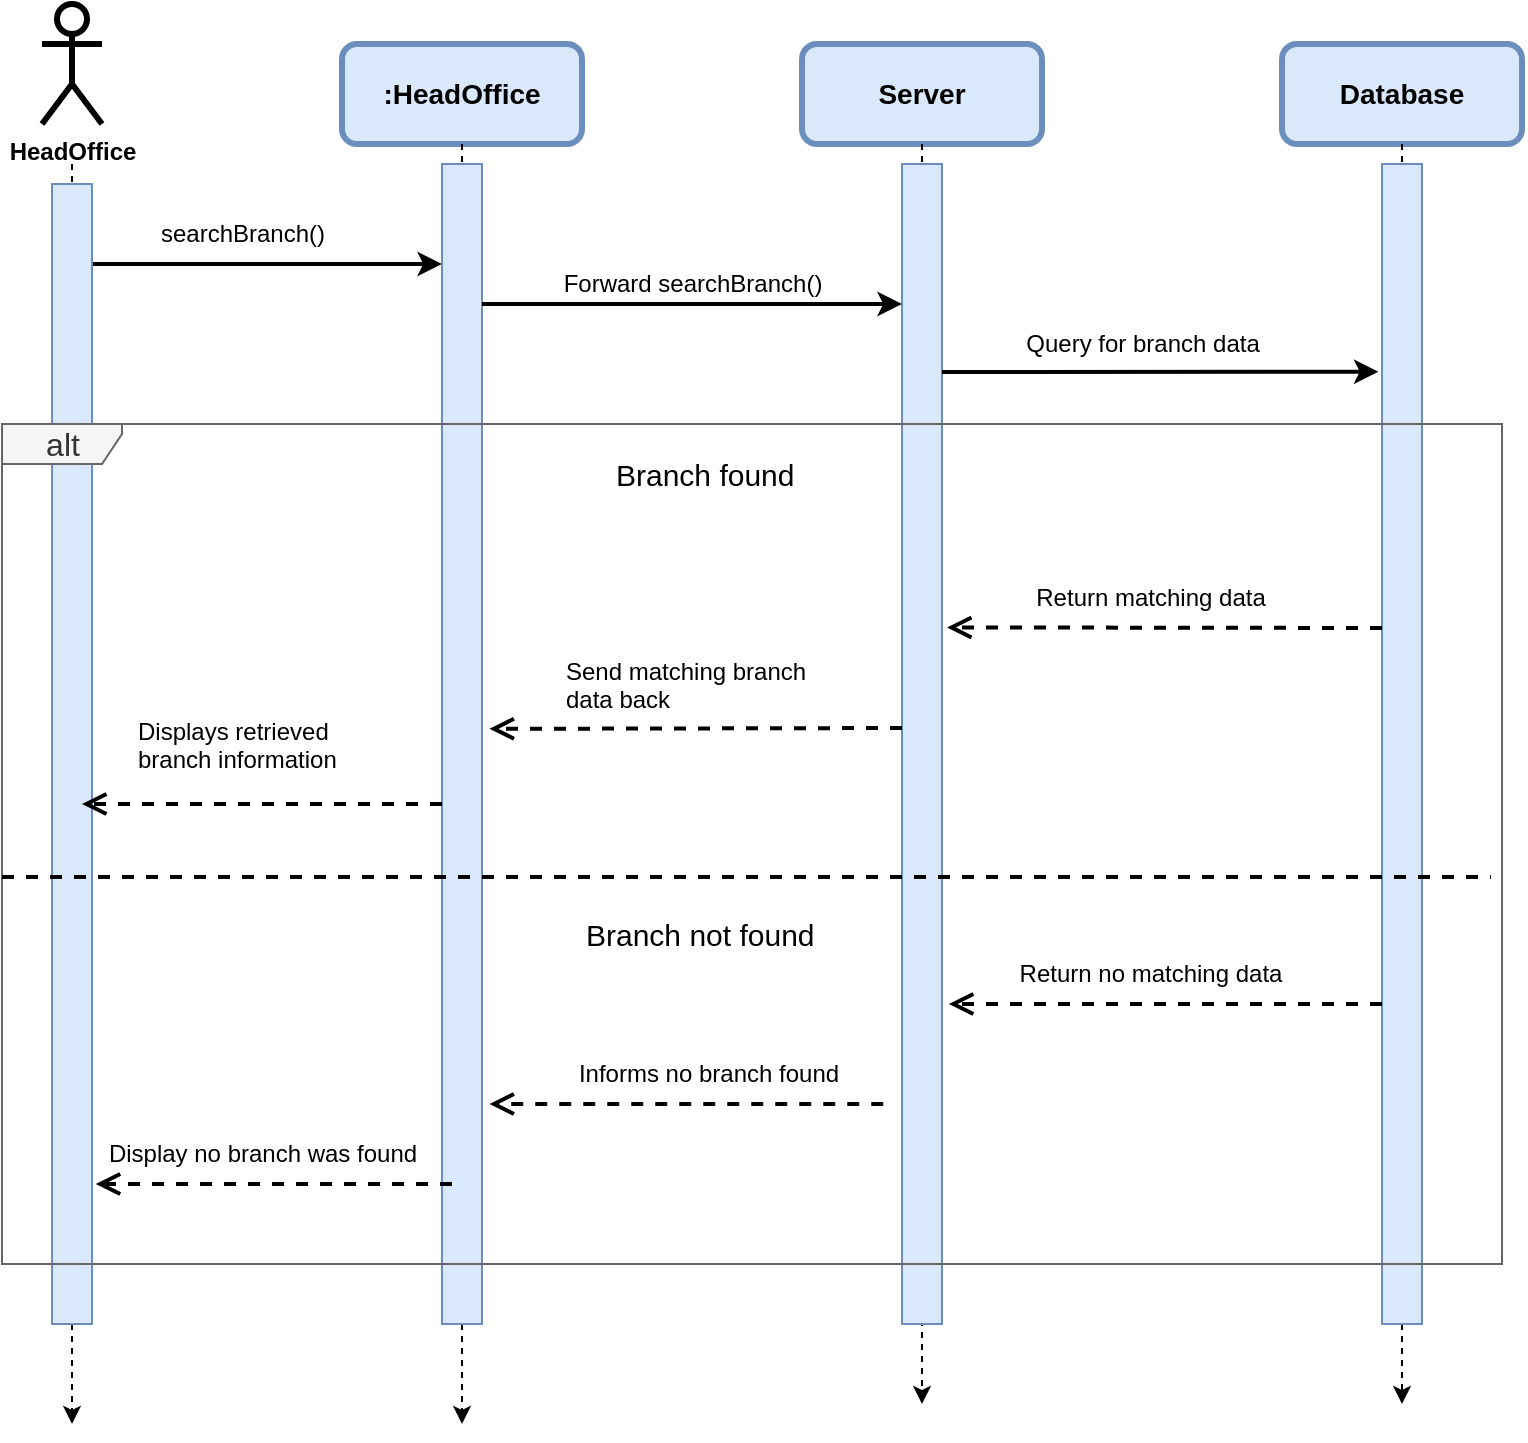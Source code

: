 <mxfile>
    <diagram id="IYINMROjJ4XWpmwOfHxd" name="Page-1">
        <mxGraphModel dx="1453" dy="758" grid="1" gridSize="10" guides="1" tooltips="1" connect="1" arrows="1" fold="1" page="1" pageScale="1" pageWidth="850" pageHeight="1100" math="0" shadow="0">
            <root>
                <mxCell id="0"/>
                <mxCell id="1" parent="0"/>
                <mxCell id="39" value="&lt;b&gt;HeadOffice&lt;br&gt;&lt;/b&gt;" style="shape=umlActor;verticalLabelPosition=bottom;verticalAlign=top;html=1;outlineConnect=0;strokeWidth=3;rounded=1;" vertex="1" parent="1">
                    <mxGeometry x="60" y="20" width="30" height="60" as="geometry"/>
                </mxCell>
                <mxCell id="40" style="edgeStyle=none;html=1;dashed=1;strokeWidth=1;startArrow=none;" edge="1" parent="1" source="58">
                    <mxGeometry relative="1" as="geometry">
                        <mxPoint x="75" y="730" as="targetPoint"/>
                        <Array as="points">
                            <mxPoint x="75" y="150"/>
                        </Array>
                        <mxPoint x="75" y="100" as="sourcePoint"/>
                    </mxGeometry>
                </mxCell>
                <mxCell id="41" value="" style="endArrow=classic;html=1;strokeWidth=2;" edge="1" parent="1">
                    <mxGeometry relative="1" as="geometry">
                        <mxPoint x="80" y="150" as="sourcePoint"/>
                        <mxPoint x="260" y="150" as="targetPoint"/>
                    </mxGeometry>
                </mxCell>
                <mxCell id="42" value="searchBranch()" style="text;html=1;align=center;verticalAlign=middle;resizable=0;points=[];autosize=1;strokeColor=none;fillColor=none;" vertex="1" parent="1">
                    <mxGeometry x="105" y="120" width="110" height="30" as="geometry"/>
                </mxCell>
                <mxCell id="43" value="&lt;span style=&quot;font-size: 14px;&quot;&gt;&lt;b&gt;:HeadOffice&lt;/b&gt;&lt;/span&gt;" style="rounded=1;whiteSpace=wrap;html=1;strokeWidth=3;fillColor=#dae8fc;strokeColor=#6c8ebf;" vertex="1" parent="1">
                    <mxGeometry x="210" y="40" width="120" height="50" as="geometry"/>
                </mxCell>
                <mxCell id="44" style="edgeStyle=none;html=1;exitX=0.5;exitY=1;exitDx=0;exitDy=0;dashed=1;strokeWidth=1;startArrow=none;" edge="1" parent="1" source="49">
                    <mxGeometry relative="1" as="geometry">
                        <mxPoint x="270" y="730" as="targetPoint"/>
                        <Array as="points"/>
                        <mxPoint x="85" y="60" as="sourcePoint"/>
                    </mxGeometry>
                </mxCell>
                <mxCell id="45" value="&lt;span style=&quot;font-size: 14px;&quot;&gt;&lt;b&gt;Server&lt;/b&gt;&lt;/span&gt;" style="rounded=1;whiteSpace=wrap;html=1;strokeWidth=3;fillColor=#dae8fc;strokeColor=#6c8ebf;" vertex="1" parent="1">
                    <mxGeometry x="440" y="40" width="120" height="50" as="geometry"/>
                </mxCell>
                <mxCell id="46" style="edgeStyle=none;html=1;dashed=1;strokeWidth=1;" edge="1" parent="1" source="45">
                    <mxGeometry relative="1" as="geometry">
                        <mxPoint x="500" y="720" as="targetPoint"/>
                        <Array as="points"/>
                        <mxPoint x="480" y="100" as="sourcePoint"/>
                    </mxGeometry>
                </mxCell>
                <mxCell id="47" value="" style="html=1;points=[];perimeter=orthogonalPerimeter;fontSize=13;fillColor=#dae8fc;strokeColor=#6c8ebf;" vertex="1" parent="1">
                    <mxGeometry x="490" y="100" width="20" height="580" as="geometry"/>
                </mxCell>
                <mxCell id="48" value="" style="edgeStyle=none;html=1;exitX=0.5;exitY=1;exitDx=0;exitDy=0;dashed=1;strokeWidth=1;endArrow=none;" edge="1" parent="1" source="43" target="49">
                    <mxGeometry relative="1" as="geometry">
                        <mxPoint x="270" y="570" as="targetPoint"/>
                        <Array as="points"/>
                        <mxPoint x="270" y="90" as="sourcePoint"/>
                    </mxGeometry>
                </mxCell>
                <mxCell id="49" value="" style="html=1;points=[];perimeter=orthogonalPerimeter;fontSize=13;fillColor=#dae8fc;strokeColor=#6c8ebf;" vertex="1" parent="1">
                    <mxGeometry x="260" y="100" width="20" height="580" as="geometry"/>
                </mxCell>
                <mxCell id="50" value="" style="endArrow=classic;html=1;strokeWidth=2;" edge="1" parent="1">
                    <mxGeometry relative="1" as="geometry">
                        <mxPoint x="280" y="170" as="sourcePoint"/>
                        <mxPoint x="490" y="170" as="targetPoint"/>
                        <Array as="points">
                            <mxPoint x="380" y="170"/>
                        </Array>
                    </mxGeometry>
                </mxCell>
                <mxCell id="51" value="Forward searchBranch()" style="text;html=1;align=center;verticalAlign=middle;resizable=0;points=[];autosize=1;strokeColor=none;fillColor=none;" vertex="1" parent="1">
                    <mxGeometry x="310" y="145" width="150" height="30" as="geometry"/>
                </mxCell>
                <mxCell id="52" value="&lt;span style=&quot;font-size: 14px;&quot;&gt;&lt;b&gt;Database&lt;/b&gt;&lt;/span&gt;" style="rounded=1;whiteSpace=wrap;html=1;strokeWidth=3;fillColor=#dae8fc;strokeColor=#6c8ebf;" vertex="1" parent="1">
                    <mxGeometry x="680" y="40" width="120" height="50" as="geometry"/>
                </mxCell>
                <mxCell id="53" value="" style="endArrow=classic;html=1;strokeWidth=2;entryX=-0.089;entryY=0.179;entryDx=0;entryDy=0;entryPerimeter=0;" edge="1" parent="1" target="56">
                    <mxGeometry relative="1" as="geometry">
                        <mxPoint x="510" y="204" as="sourcePoint"/>
                        <mxPoint x="719.16" y="200.0" as="targetPoint"/>
                    </mxGeometry>
                </mxCell>
                <mxCell id="54" style="edgeStyle=none;html=1;dashed=1;strokeWidth=1;exitX=0.5;exitY=1;exitDx=0;exitDy=0;startArrow=none;" edge="1" parent="1" source="56">
                    <mxGeometry relative="1" as="geometry">
                        <mxPoint x="740" y="720" as="targetPoint"/>
                        <Array as="points">
                            <mxPoint x="740" y="720"/>
                        </Array>
                        <mxPoint x="510" y="100" as="sourcePoint"/>
                    </mxGeometry>
                </mxCell>
                <mxCell id="55" value="" style="edgeStyle=none;html=1;dashed=1;strokeWidth=1;exitX=0.5;exitY=1;exitDx=0;exitDy=0;endArrow=none;" edge="1" parent="1" source="52" target="56">
                    <mxGeometry relative="1" as="geometry">
                        <mxPoint x="740" y="720" as="targetPoint"/>
                        <Array as="points"/>
                        <mxPoint x="740" y="90" as="sourcePoint"/>
                    </mxGeometry>
                </mxCell>
                <mxCell id="56" value="" style="html=1;points=[];perimeter=orthogonalPerimeter;fontSize=13;fillColor=#dae8fc;strokeColor=#6c8ebf;" vertex="1" parent="1">
                    <mxGeometry x="730" y="100" width="20" height="580" as="geometry"/>
                </mxCell>
                <mxCell id="57" value="" style="edgeStyle=none;html=1;dashed=1;strokeWidth=1;startArrow=none;endArrow=none;" edge="1" parent="1" target="58">
                    <mxGeometry relative="1" as="geometry">
                        <mxPoint x="75" y="720" as="targetPoint"/>
                        <Array as="points"/>
                        <mxPoint x="75" y="100" as="sourcePoint"/>
                    </mxGeometry>
                </mxCell>
                <mxCell id="58" value="" style="html=1;points=[];perimeter=orthogonalPerimeter;fontSize=13;fillColor=#dae8fc;strokeColor=#6c8ebf;" vertex="1" parent="1">
                    <mxGeometry x="65" y="110" width="20" height="570" as="geometry"/>
                </mxCell>
                <mxCell id="59" value="Query for branch data" style="text;html=1;align=center;verticalAlign=middle;resizable=0;points=[];autosize=1;strokeColor=none;fillColor=none;" vertex="1" parent="1">
                    <mxGeometry x="540" y="175" width="140" height="30" as="geometry"/>
                </mxCell>
                <mxCell id="60" value="&lt;font style=&quot;font-size: 16px;&quot;&gt;alt&lt;/font&gt;" style="shape=umlFrame;tabWidth=110;tabHeight=30;tabPosition=left;html=1;boundedLbl=1;labelInHeader=1;width=60;height=20;rounded=0;shadow=0;glass=0;sketch=0;fontSize=15;fillColor=#f5f5f5;fontColor=#333333;strokeColor=#666666;" vertex="1" parent="1">
                    <mxGeometry x="40" y="230" width="750" height="420" as="geometry"/>
                </mxCell>
                <mxCell id="61" value="Branch found" style="text;rounded=0;shadow=0;glass=0;sketch=0;fontSize=15;" vertex="1" parent="60">
                    <mxGeometry width="100" height="20" relative="1" as="geometry">
                        <mxPoint x="305" y="10" as="offset"/>
                    </mxGeometry>
                </mxCell>
                <mxCell id="62" value="" style="line;strokeWidth=2;dashed=1;labelPosition=center;verticalLabelPosition=bottom;align=left;verticalAlign=top;spacingLeft=20;spacingTop=15;rounded=0;shadow=0;glass=0;sketch=0;fontSize=16;" vertex="1" parent="60">
                    <mxGeometry x="0.001" y="218.079" width="744.444" height="16.8" as="geometry"/>
                </mxCell>
                <mxCell id="63" value="Branch not found" style="text;rounded=0;shadow=0;glass=0;sketch=0;fontSize=15;" vertex="1" parent="60">
                    <mxGeometry width="100" height="60" relative="1" as="geometry">
                        <mxPoint x="290" y="240" as="offset"/>
                    </mxGeometry>
                </mxCell>
                <mxCell id="64" value="Return matching data" style="text;html=1;align=center;verticalAlign=middle;resizable=0;points=[];autosize=1;strokeColor=none;fillColor=none;" vertex="1" parent="60">
                    <mxGeometry x="503.751" y="71.704" width="140" height="30" as="geometry"/>
                </mxCell>
                <mxCell id="65" value="" style="html=1;verticalAlign=bottom;endArrow=open;dashed=1;endSize=8;strokeWidth=2;fontSize=13;entryX=1.042;entryY=0.315;entryDx=0;entryDy=0;entryPerimeter=0;" edge="1" parent="60">
                    <mxGeometry x="0.422" relative="1" as="geometry">
                        <mxPoint x="690" y="102" as="sourcePoint"/>
                        <mxPoint x="472.506" y="101.702" as="targetPoint"/>
                        <mxPoint as="offset"/>
                    </mxGeometry>
                </mxCell>
                <mxCell id="66" value="Send matching branch&lt;br&gt;data back" style="text;whiteSpace=wrap;html=1;" vertex="1" parent="60">
                    <mxGeometry x="280.003" y="110.004" width="233.766" height="60.0" as="geometry"/>
                </mxCell>
                <mxCell id="67" value="" style="html=1;verticalAlign=bottom;endArrow=open;dashed=1;endSize=8;strokeWidth=2;fontSize=13;entryX=1.042;entryY=0.315;entryDx=0;entryDy=0;entryPerimeter=0;" edge="1" parent="60">
                    <mxGeometry x="0.422" relative="1" as="geometry">
                        <mxPoint x="450" y="152" as="sourcePoint"/>
                        <mxPoint x="243.751" y="152.429" as="targetPoint"/>
                        <mxPoint as="offset"/>
                    </mxGeometry>
                </mxCell>
                <mxCell id="68" value="" style="html=1;verticalAlign=bottom;endArrow=open;dashed=1;endSize=8;strokeWidth=2;fontSize=13;" edge="1" parent="60">
                    <mxGeometry x="0.422" relative="1" as="geometry">
                        <mxPoint x="220" y="190" as="sourcePoint"/>
                        <mxPoint x="40" y="190" as="targetPoint"/>
                        <mxPoint as="offset"/>
                    </mxGeometry>
                </mxCell>
                <mxCell id="69" value="Displays retrieved&amp;nbsp;&lt;br&gt;branch information" style="text;whiteSpace=wrap;html=1;" vertex="1" parent="60">
                    <mxGeometry x="65.623" y="140.0" width="233.766" height="60.0" as="geometry"/>
                </mxCell>
                <mxCell id="70" value="" style="html=1;verticalAlign=bottom;endArrow=open;dashed=1;endSize=8;strokeWidth=2;fontSize=13;entryX=1.042;entryY=0.315;entryDx=0;entryDy=0;entryPerimeter=0;" edge="1" parent="60">
                    <mxGeometry x="0.422" relative="1" as="geometry">
                        <mxPoint x="690" y="290" as="sourcePoint"/>
                        <mxPoint x="473.436" y="290.002" as="targetPoint"/>
                        <mxPoint as="offset"/>
                        <Array as="points"/>
                    </mxGeometry>
                </mxCell>
                <mxCell id="71" value="Return no matching data" style="text;html=1;align=center;verticalAlign=middle;resizable=0;points=[];autosize=1;strokeColor=none;fillColor=none;" vertex="1" parent="60">
                    <mxGeometry x="498.748" y="260.004" width="150" height="30" as="geometry"/>
                </mxCell>
                <mxCell id="72" value="" style="html=1;verticalAlign=bottom;endArrow=open;dashed=1;endSize=8;strokeWidth=2;fontSize=13;" edge="1" parent="60">
                    <mxGeometry x="0.422" relative="1" as="geometry">
                        <mxPoint x="440.625" y="340.009" as="sourcePoint"/>
                        <mxPoint x="243.75" y="340" as="targetPoint"/>
                        <mxPoint as="offset"/>
                        <Array as="points"/>
                    </mxGeometry>
                </mxCell>
                <mxCell id="73" value="Informs no branch found" style="text;html=1;align=center;verticalAlign=middle;resizable=0;points=[];autosize=1;strokeColor=none;fillColor=none;" vertex="1" parent="60">
                    <mxGeometry x="277.813" y="310.004" width="150" height="30" as="geometry"/>
                </mxCell>
                <mxCell id="74" value="" style="html=1;verticalAlign=bottom;endArrow=open;dashed=1;endSize=8;strokeWidth=2;fontSize=13;" edge="1" parent="60">
                    <mxGeometry x="0.422" relative="1" as="geometry">
                        <mxPoint x="225" y="380" as="sourcePoint"/>
                        <mxPoint x="46.875" y="380" as="targetPoint"/>
                        <mxPoint as="offset"/>
                        <Array as="points"/>
                    </mxGeometry>
                </mxCell>
                <mxCell id="75" value="Display no branch was found" style="text;html=1;align=center;verticalAlign=middle;resizable=0;points=[];autosize=1;strokeColor=none;fillColor=none;" vertex="1" parent="60">
                    <mxGeometry x="39.996" y="350.004" width="180" height="30" as="geometry"/>
                </mxCell>
            </root>
        </mxGraphModel>
    </diagram>
</mxfile>